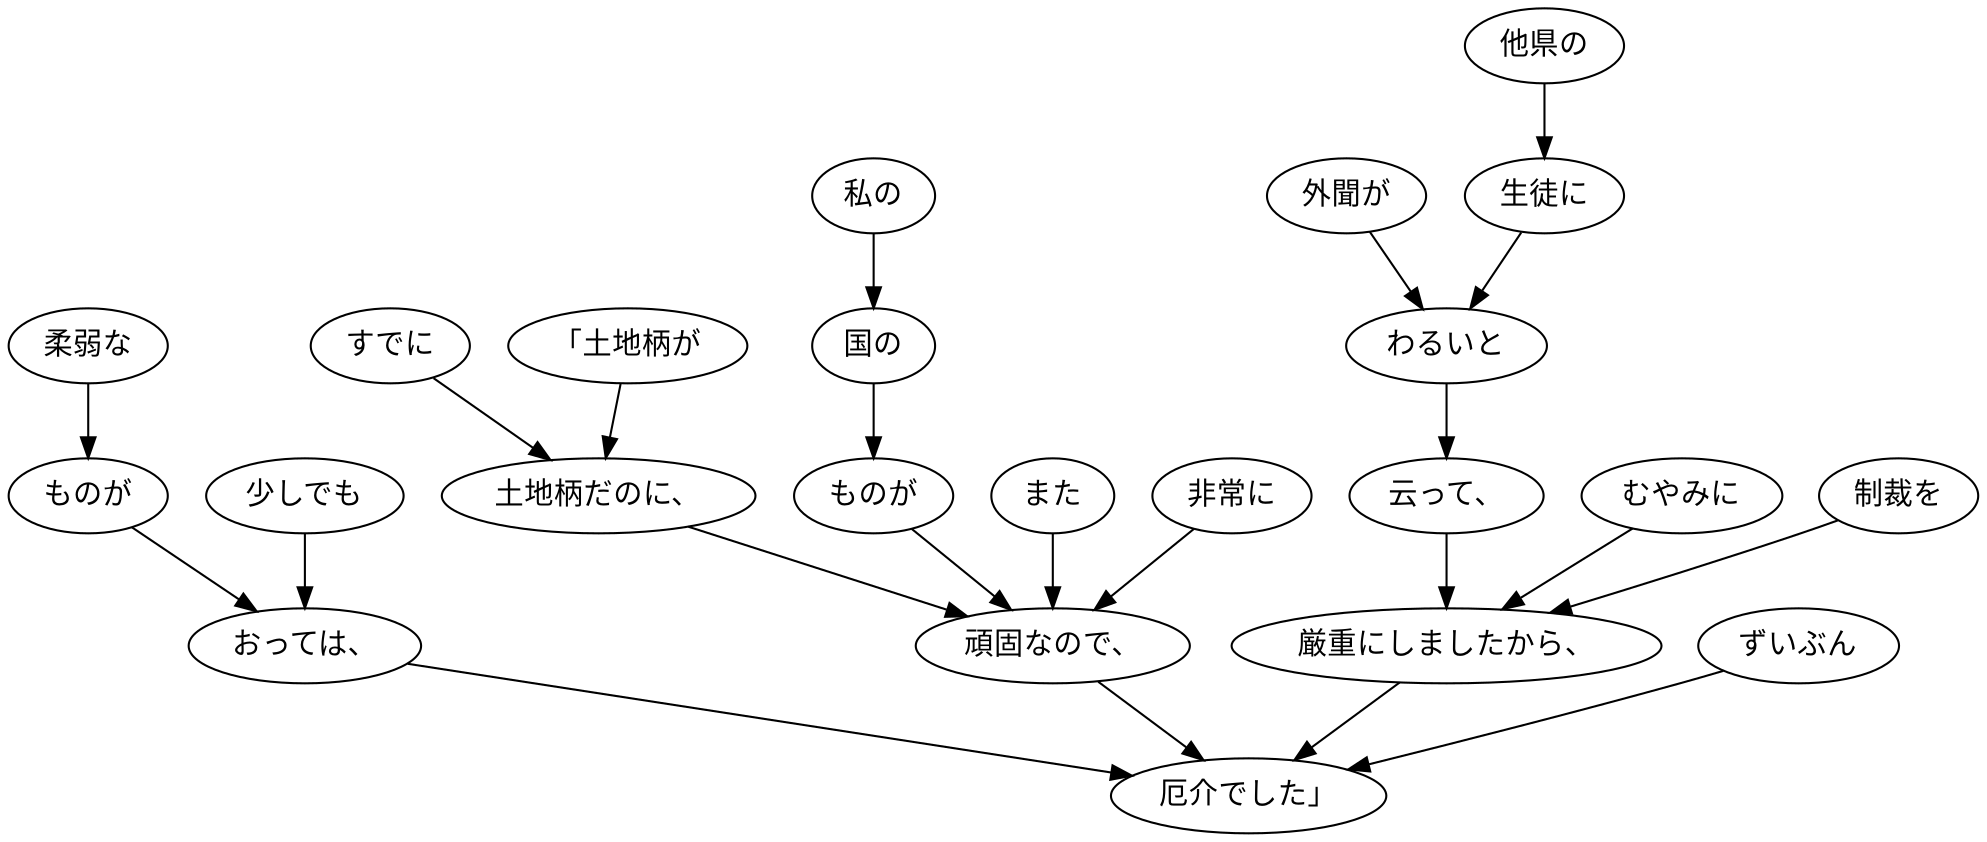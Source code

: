 digraph graph7838 {
	node0 [label="「土地柄が"];
	node1 [label="すでに"];
	node2 [label="土地柄だのに、"];
	node3 [label="私の"];
	node4 [label="国の"];
	node5 [label="ものが"];
	node6 [label="また"];
	node7 [label="非常に"];
	node8 [label="頑固なので、"];
	node9 [label="少しでも"];
	node10 [label="柔弱な"];
	node11 [label="ものが"];
	node12 [label="おっては、"];
	node13 [label="他県の"];
	node14 [label="生徒に"];
	node15 [label="外聞が"];
	node16 [label="わるいと"];
	node17 [label="云って、"];
	node18 [label="むやみに"];
	node19 [label="制裁を"];
	node20 [label="厳重にしましたから、"];
	node21 [label="ずいぶん"];
	node22 [label="厄介でした」"];
	node0 -> node2;
	node1 -> node2;
	node2 -> node8;
	node3 -> node4;
	node4 -> node5;
	node5 -> node8;
	node6 -> node8;
	node7 -> node8;
	node8 -> node22;
	node9 -> node12;
	node10 -> node11;
	node11 -> node12;
	node12 -> node22;
	node13 -> node14;
	node14 -> node16;
	node15 -> node16;
	node16 -> node17;
	node17 -> node20;
	node18 -> node20;
	node19 -> node20;
	node20 -> node22;
	node21 -> node22;
}
